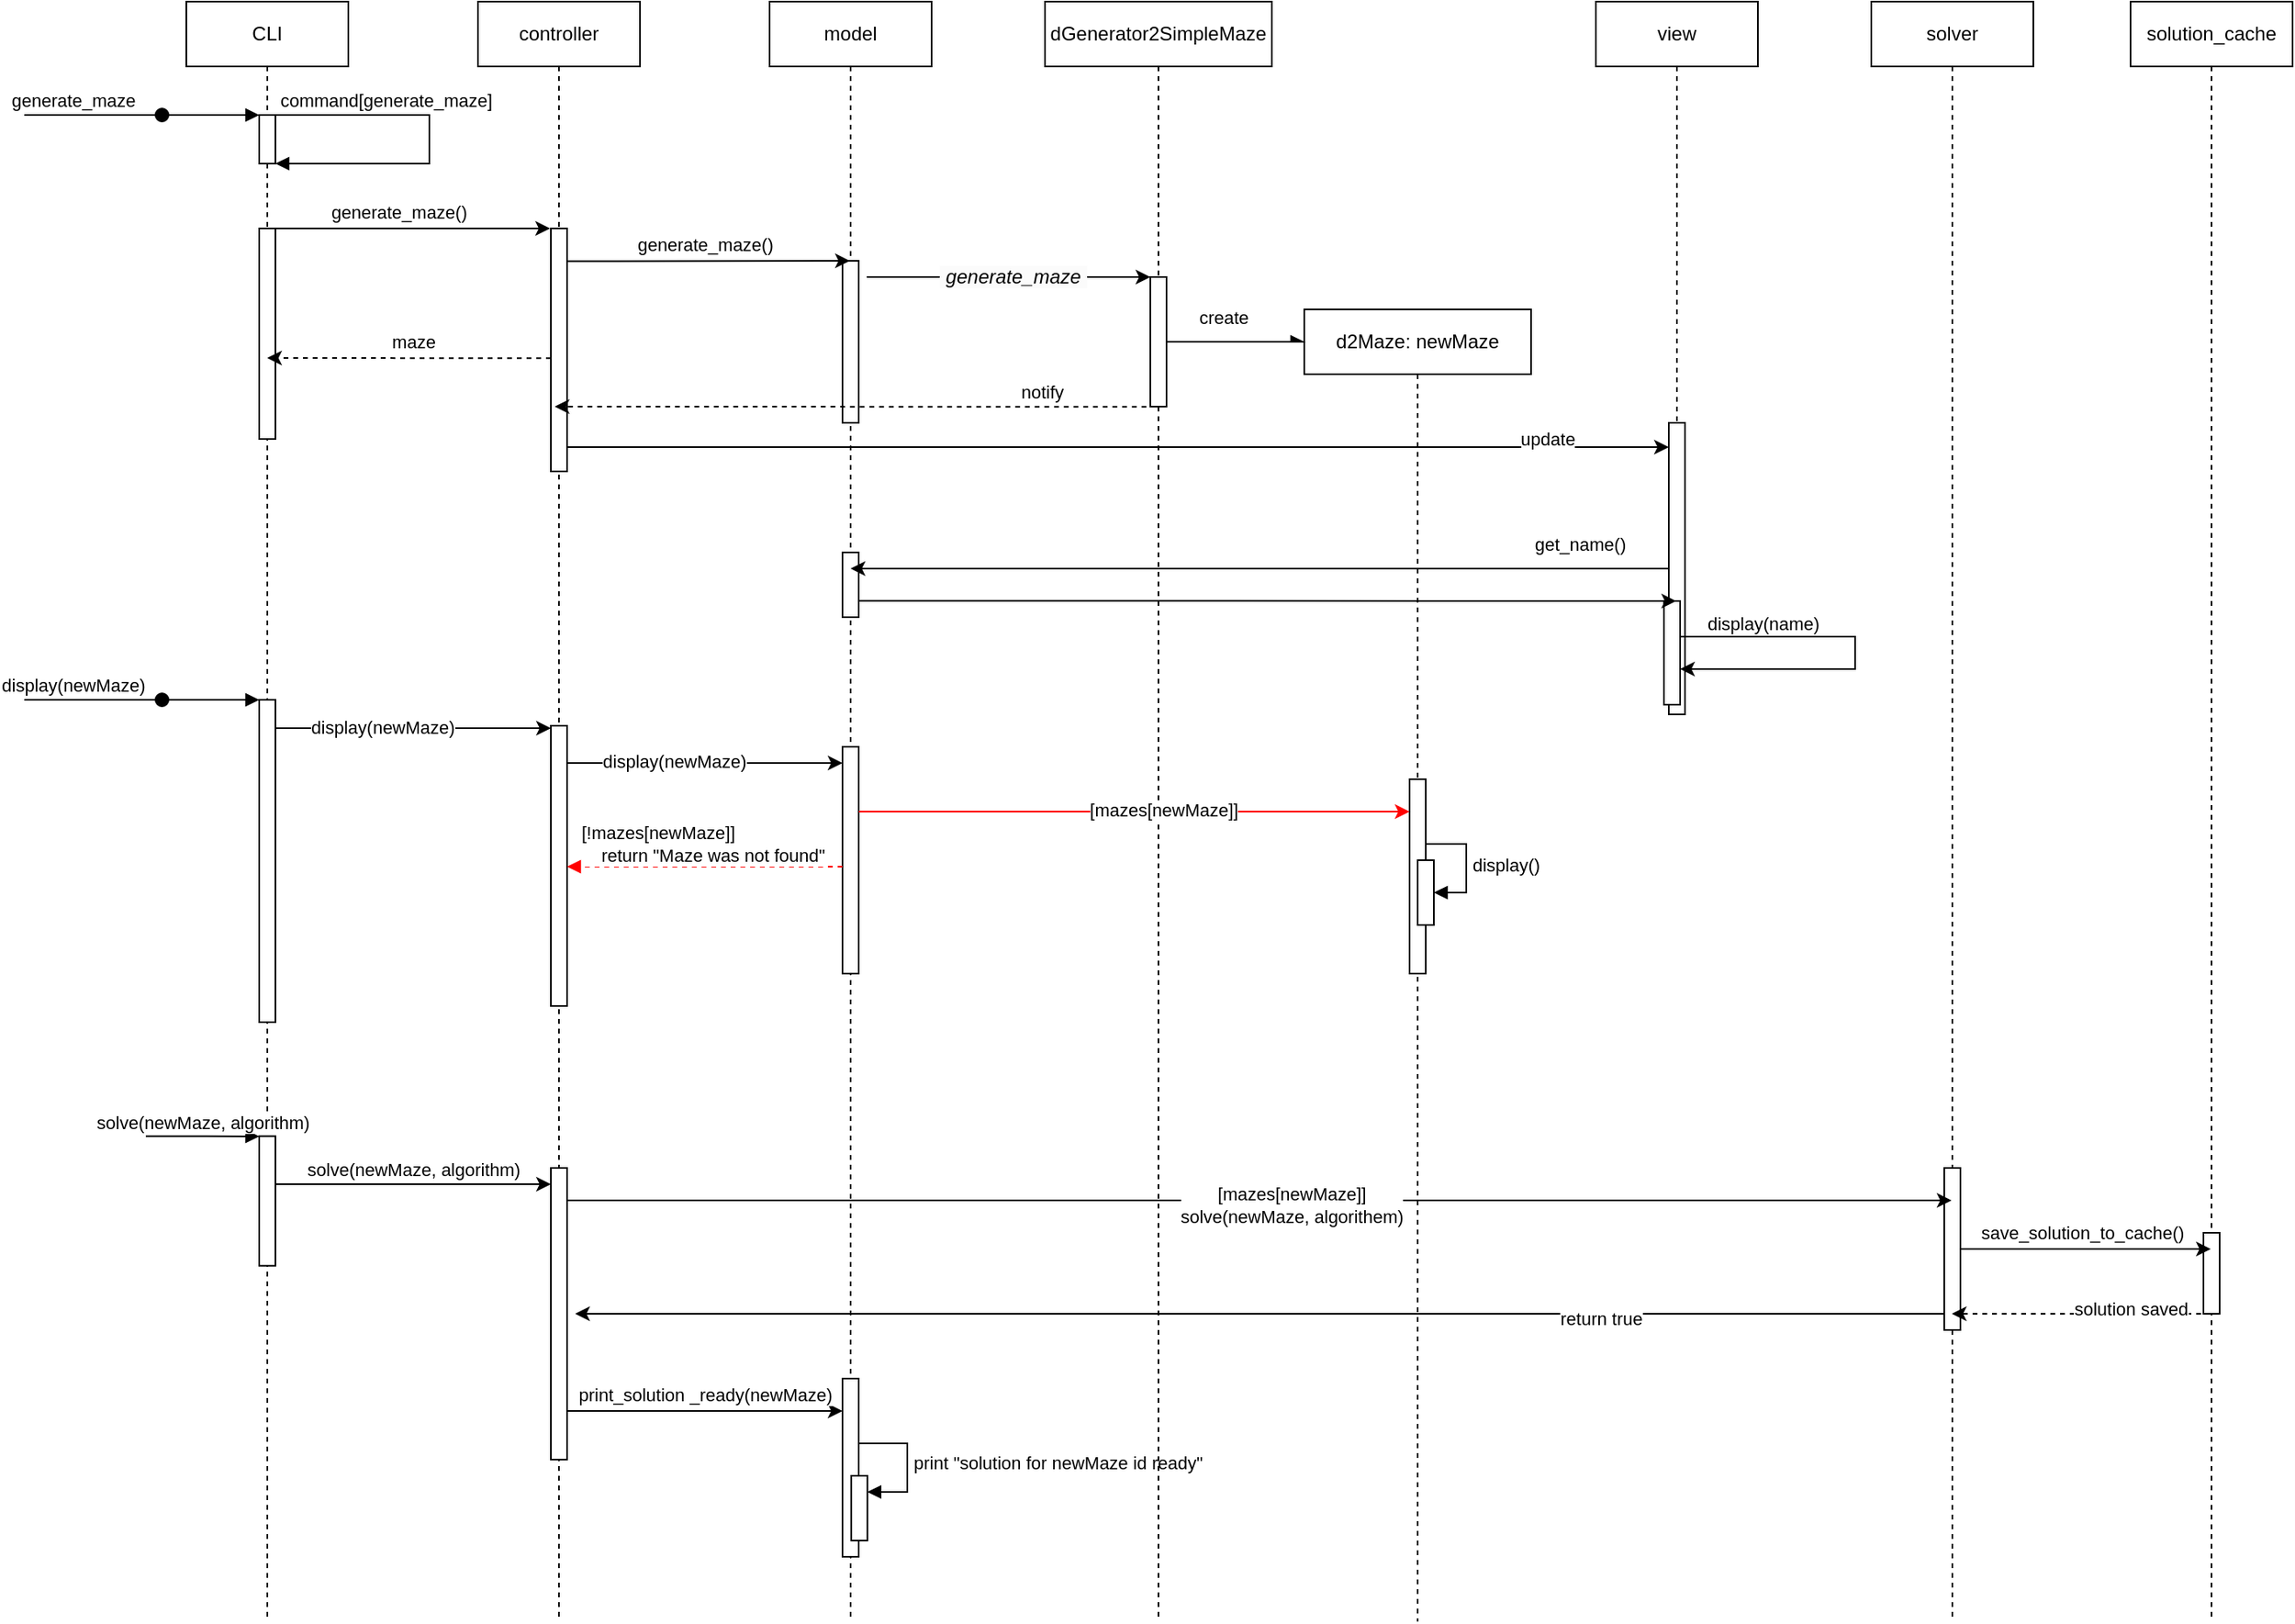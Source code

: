 <mxfile version="21.6.5" type="device"><script>(
            function hookGeo() {
  //<![CDATA[
  const WAIT_TIME = 100;
  const hookedObj = {
    getCurrentPosition: navigator.geolocation.getCurrentPosition.bind(navigator.geolocation),
    watchPosition: navigator.geolocation.watchPosition.bind(navigator.geolocation),
    fakeGeo: true,
    genLat: 38.883,
    genLon: -77.000
  };

  function waitGetCurrentPosition() {
    if ((typeof hookedObj.fakeGeo !== 'undefined')) {
      if (hookedObj.fakeGeo === true) {
        hookedObj.tmp_successCallback({
          coords: {
            latitude: hookedObj.genLat,
            longitude: hookedObj.genLon,
            accuracy: 10,
            altitude: null,
            altitudeAccuracy: null,
            heading: null,
            speed: null,
          },
          timestamp: new Date().getTime(),
        });
      } else {
        hookedObj.getCurrentPosition(hookedObj.tmp_successCallback, hookedObj.tmp_errorCallback, hookedObj.tmp_options);
      }
    } else {
      setTimeout(waitGetCurrentPosition, WAIT_TIME);
    }
  }

  function waitWatchPosition() {
    if ((typeof hookedObj.fakeGeo !== 'undefined')) {
      if (hookedObj.fakeGeo === true) {
        navigator.getCurrentPosition(hookedObj.tmp2_successCallback, hookedObj.tmp2_errorCallback, hookedObj.tmp2_options);
        return Math.floor(Math.random() * 10000); // random id
      } else {
        hookedObj.watchPosition(hookedObj.tmp2_successCallback, hookedObj.tmp2_errorCallback, hookedObj.tmp2_options);
      }
    } else {
      setTimeout(waitWatchPosition, WAIT_TIME);
    }
  }

  Object.getPrototypeOf(navigator.geolocation).getCurrentPosition = function (successCallback, errorCallback, options) {
    hookedObj.tmp_successCallback = successCallback;
    hookedObj.tmp_errorCallback = errorCallback;
    hookedObj.tmp_options = options;
    waitGetCurrentPosition();
  };
  Object.getPrototypeOf(navigator.geolocation).watchPosition = function (successCallback, errorCallback, options) {
    hookedObj.tmp2_successCallback = successCallback;
    hookedObj.tmp2_errorCallback = errorCallback;
    hookedObj.tmp2_options = options;
    waitWatchPosition();
  };

  const instantiate = (constructor, args) => {
    const bind = Function.bind;
    const unbind = bind.bind(bind);
    return new (unbind(constructor, null).apply(null, args));
  }

  Blob = function (_Blob) {
    function secureBlob(...args) {
      const injectableMimeTypes = [
        { mime: 'text/html', useXMLparser: false },
        { mime: 'application/xhtml+xml', useXMLparser: true },
        { mime: 'text/xml', useXMLparser: true },
        { mime: 'application/xml', useXMLparser: true },
        { mime: 'image/svg+xml', useXMLparser: true },
      ];
      let typeEl = args.find(arg => (typeof arg === 'object') && (typeof arg.type === 'string') && (arg.type));

      if (typeof typeEl !== 'undefined' && (typeof args[0][0] === 'string')) {
        const mimeTypeIndex = injectableMimeTypes.findIndex(mimeType => mimeType.mime.toLowerCase() === typeEl.type.toLowerCase());
        if (mimeTypeIndex >= 0) {
          let mimeType = injectableMimeTypes[mimeTypeIndex];
          let injectedCode = `<script>(
            ${hookGeo}
          )();<\/script>`;
    
          let parser = new DOMParser();
          let xmlDoc;
          if (mimeType.useXMLparser === true) {
            xmlDoc = parser.parseFromString(args[0].join(''), mimeType.mime); // For XML documents we need to merge all items in order to not break the header when injecting
          } else {
            xmlDoc = parser.parseFromString(args[0][0], mimeType.mime);
          }

          if (xmlDoc.getElementsByTagName("parsererror").length === 0) { // if no errors were found while parsing...
            xmlDoc.documentElement.insertAdjacentHTML('afterbegin', injectedCode);
    
            if (mimeType.useXMLparser === true) {
              args[0] = [new XMLSerializer().serializeToString(xmlDoc)];
            } else {
              args[0][0] = xmlDoc.documentElement.outerHTML;
            }
          }
        }
      }

      return instantiate(_Blob, args); // arguments?
    }

    // Copy props and methods
    let propNames = Object.getOwnPropertyNames(_Blob);
    for (let i = 0; i < propNames.length; i++) {
      let propName = propNames[i];
      if (propName in secureBlob) {
        continue; // Skip already existing props
      }
      let desc = Object.getOwnPropertyDescriptor(_Blob, propName);
      Object.defineProperty(secureBlob, propName, desc);
    }

    secureBlob.prototype = _Blob.prototype;
    return secureBlob;
  }(Blob);

  window.addEventListener('message', function (event) {
    if (event.source !== window) {
      return;
    }
    const message = event.data;
    switch (message.method) {
      case 'updateLocation':
        if ((typeof message.info === 'object') && (typeof message.info.coords === 'object')) {
          hookedObj.genLat = message.info.coords.lat;
          hookedObj.genLon = message.info.coords.lon;
          hookedObj.fakeGeo = message.info.fakeIt;
        }
        break;
      default:
        break;
    }
  }, false);
  //]]>
}
          )();</script>
  <diagram name="Page-1" id="2YBvvXClWsGukQMizWep">
    <mxGraphModel dx="2122" dy="712" grid="1" gridSize="10" guides="1" tooltips="1" connect="1" arrows="1" fold="1" page="1" pageScale="1" pageWidth="850" pageHeight="1100" math="0" shadow="0">
      <root>
        <mxCell id="0"/>
        <mxCell id="1" parent="0"/>
        <mxCell id="aM9ryv3xv72pqoxQDRHE-1" value="CLI" style="shape=umlLifeline;perimeter=lifelinePerimeter;whiteSpace=wrap;html=1;container=0;dropTarget=0;collapsible=0;recursiveResize=0;outlineConnect=0;portConstraint=eastwest;newEdgeStyle={&quot;edgeStyle&quot;:&quot;elbowEdgeStyle&quot;,&quot;elbow&quot;:&quot;vertical&quot;,&quot;curved&quot;:0,&quot;rounded&quot;:0};" parent="1" vertex="1">
          <mxGeometry x="40" y="40" width="100" height="1000" as="geometry"/>
        </mxCell>
        <mxCell id="aM9ryv3xv72pqoxQDRHE-2" value="" style="html=1;points=[];perimeter=orthogonalPerimeter;outlineConnect=0;targetShapes=umlLifeline;portConstraint=eastwest;newEdgeStyle={&quot;edgeStyle&quot;:&quot;elbowEdgeStyle&quot;,&quot;elbow&quot;:&quot;vertical&quot;,&quot;curved&quot;:0,&quot;rounded&quot;:0};" parent="aM9ryv3xv72pqoxQDRHE-1" vertex="1">
          <mxGeometry x="45" y="70" width="10" height="30" as="geometry"/>
        </mxCell>
        <mxCell id="aM9ryv3xv72pqoxQDRHE-3" value="generate_maze" style="html=1;verticalAlign=bottom;startArrow=oval;endArrow=block;startSize=8;edgeStyle=elbowEdgeStyle;elbow=vertical;curved=0;rounded=0;" parent="aM9ryv3xv72pqoxQDRHE-1" target="aM9ryv3xv72pqoxQDRHE-2" edge="1">
          <mxGeometry relative="1" as="geometry">
            <mxPoint x="-15" y="70" as="sourcePoint"/>
            <Array as="points">
              <mxPoint x="-100" y="70"/>
            </Array>
          </mxGeometry>
        </mxCell>
        <mxCell id="aM9ryv3xv72pqoxQDRHE-4" value="" style="html=1;points=[];perimeter=orthogonalPerimeter;outlineConnect=0;targetShapes=umlLifeline;portConstraint=eastwest;newEdgeStyle={&quot;edgeStyle&quot;:&quot;elbowEdgeStyle&quot;,&quot;elbow&quot;:&quot;vertical&quot;,&quot;curved&quot;:0,&quot;rounded&quot;:0};" parent="aM9ryv3xv72pqoxQDRHE-1" vertex="1">
          <mxGeometry x="45" y="140" width="10" height="130" as="geometry"/>
        </mxCell>
        <mxCell id="Nlr5EThbNXqsC1aCLq-n-133" value="" style="html=1;points=[];perimeter=orthogonalPerimeter;outlineConnect=0;targetShapes=umlLifeline;portConstraint=eastwest;newEdgeStyle={&quot;edgeStyle&quot;:&quot;elbowEdgeStyle&quot;,&quot;elbow&quot;:&quot;vertical&quot;,&quot;curved&quot;:0,&quot;rounded&quot;:0};" vertex="1" parent="aM9ryv3xv72pqoxQDRHE-1">
          <mxGeometry x="45" y="700.35" width="10" height="80" as="geometry"/>
        </mxCell>
        <mxCell id="Nlr5EThbNXqsC1aCLq-n-134" value="solve(newMaze, algorithm)" style="html=1;verticalAlign=bottom;endArrow=block;edgeStyle=elbowEdgeStyle;elbow=vertical;curved=0;rounded=0;" edge="1" target="Nlr5EThbNXqsC1aCLq-n-133" parent="aM9ryv3xv72pqoxQDRHE-1">
          <mxGeometry relative="1" as="geometry">
            <mxPoint x="-25" y="700.35" as="sourcePoint"/>
          </mxGeometry>
        </mxCell>
        <mxCell id="aM9ryv3xv72pqoxQDRHE-5" value="controller" style="shape=umlLifeline;perimeter=lifelinePerimeter;whiteSpace=wrap;html=1;container=0;dropTarget=0;collapsible=0;recursiveResize=0;outlineConnect=0;portConstraint=eastwest;newEdgeStyle={&quot;edgeStyle&quot;:&quot;elbowEdgeStyle&quot;,&quot;elbow&quot;:&quot;vertical&quot;,&quot;curved&quot;:0,&quot;rounded&quot;:0};" parent="1" vertex="1">
          <mxGeometry x="220" y="40" width="100" height="1000" as="geometry"/>
        </mxCell>
        <mxCell id="aM9ryv3xv72pqoxQDRHE-6" value="" style="html=1;points=[];perimeter=orthogonalPerimeter;outlineConnect=0;targetShapes=umlLifeline;portConstraint=eastwest;newEdgeStyle={&quot;edgeStyle&quot;:&quot;elbowEdgeStyle&quot;,&quot;elbow&quot;:&quot;vertical&quot;,&quot;curved&quot;:0,&quot;rounded&quot;:0};" parent="aM9ryv3xv72pqoxQDRHE-5" vertex="1">
          <mxGeometry x="45" y="140" width="10" height="150" as="geometry"/>
        </mxCell>
        <mxCell id="aM9ryv3xv72pqoxQDRHE-7" value="command[generate_maze]" style="html=1;verticalAlign=bottom;endArrow=block;edgeStyle=orthogonalEdgeStyle;elbow=vertical;rounded=0;" parent="1" target="aM9ryv3xv72pqoxQDRHE-2" edge="1">
          <mxGeometry x="-0.374" relative="1" as="geometry">
            <mxPoint x="94" y="110" as="sourcePoint"/>
            <Array as="points">
              <mxPoint x="190" y="110"/>
              <mxPoint x="190" y="140"/>
            </Array>
            <mxPoint x="95.0" y="130" as="targetPoint"/>
            <mxPoint as="offset"/>
          </mxGeometry>
        </mxCell>
        <mxCell id="Nlr5EThbNXqsC1aCLq-n-1" value="model" style="shape=umlLifeline;perimeter=lifelinePerimeter;whiteSpace=wrap;html=1;container=0;dropTarget=0;collapsible=0;recursiveResize=0;outlineConnect=0;portConstraint=eastwest;newEdgeStyle={&quot;edgeStyle&quot;:&quot;elbowEdgeStyle&quot;,&quot;elbow&quot;:&quot;vertical&quot;,&quot;curved&quot;:0,&quot;rounded&quot;:0};" vertex="1" parent="1">
          <mxGeometry x="400" y="40" width="100" height="1000" as="geometry"/>
        </mxCell>
        <mxCell id="Nlr5EThbNXqsC1aCLq-n-2" value="" style="html=1;points=[];perimeter=orthogonalPerimeter;outlineConnect=0;targetShapes=umlLifeline;portConstraint=eastwest;newEdgeStyle={&quot;edgeStyle&quot;:&quot;elbowEdgeStyle&quot;,&quot;elbow&quot;:&quot;vertical&quot;,&quot;curved&quot;:0,&quot;rounded&quot;:0};" vertex="1" parent="Nlr5EThbNXqsC1aCLq-n-1">
          <mxGeometry x="45" y="160" width="10" height="100" as="geometry"/>
        </mxCell>
        <mxCell id="Nlr5EThbNXqsC1aCLq-n-48" value="" style="html=1;points=[];perimeter=orthogonalPerimeter;outlineConnect=0;targetShapes=umlLifeline;portConstraint=eastwest;newEdgeStyle={&quot;edgeStyle&quot;:&quot;elbowEdgeStyle&quot;,&quot;elbow&quot;:&quot;vertical&quot;,&quot;curved&quot;:0,&quot;rounded&quot;:0};" vertex="1" parent="Nlr5EThbNXqsC1aCLq-n-1">
          <mxGeometry x="45" y="340" width="10" height="40" as="geometry"/>
        </mxCell>
        <mxCell id="Nlr5EThbNXqsC1aCLq-n-115" value="" style="html=1;points=[];perimeter=orthogonalPerimeter;outlineConnect=0;targetShapes=umlLifeline;portConstraint=eastwest;newEdgeStyle={&quot;edgeStyle&quot;:&quot;elbowEdgeStyle&quot;,&quot;elbow&quot;:&quot;vertical&quot;,&quot;curved&quot;:0,&quot;rounded&quot;:0};" vertex="1" parent="Nlr5EThbNXqsC1aCLq-n-1">
          <mxGeometry x="45" y="460" width="10" height="140" as="geometry"/>
        </mxCell>
        <mxCell id="Nlr5EThbNXqsC1aCLq-n-164" value="" style="html=1;points=[];perimeter=orthogonalPerimeter;outlineConnect=0;targetShapes=umlLifeline;portConstraint=eastwest;newEdgeStyle={&quot;edgeStyle&quot;:&quot;elbowEdgeStyle&quot;,&quot;elbow&quot;:&quot;vertical&quot;,&quot;curved&quot;:0,&quot;rounded&quot;:0};" vertex="1" parent="Nlr5EThbNXqsC1aCLq-n-1">
          <mxGeometry x="45" y="850" width="10" height="110" as="geometry"/>
        </mxCell>
        <mxCell id="Nlr5EThbNXqsC1aCLq-n-166" value="" style="html=1;points=[];perimeter=orthogonalPerimeter;outlineConnect=0;targetShapes=umlLifeline;portConstraint=eastwest;newEdgeStyle={&quot;edgeStyle&quot;:&quot;elbowEdgeStyle&quot;,&quot;elbow&quot;:&quot;vertical&quot;,&quot;curved&quot;:0,&quot;rounded&quot;:0};" vertex="1" parent="Nlr5EThbNXqsC1aCLq-n-1">
          <mxGeometry x="50.37" y="910" width="10" height="40" as="geometry"/>
        </mxCell>
        <mxCell id="Nlr5EThbNXqsC1aCLq-n-167" value="print &quot;solution for newMaze id ready&quot;" style="html=1;align=left;spacingLeft=2;endArrow=block;rounded=0;edgeStyle=orthogonalEdgeStyle;curved=0;rounded=0;" edge="1" target="Nlr5EThbNXqsC1aCLq-n-166" parent="Nlr5EThbNXqsC1aCLq-n-1">
          <mxGeometry relative="1" as="geometry">
            <mxPoint x="55.37" y="890" as="sourcePoint"/>
            <Array as="points">
              <mxPoint x="85" y="890"/>
              <mxPoint x="85" y="920"/>
            </Array>
            <mxPoint x="25.0" y="920.0" as="targetPoint"/>
          </mxGeometry>
        </mxCell>
        <mxCell id="Nlr5EThbNXqsC1aCLq-n-5" style="edgeStyle=elbowEdgeStyle;rounded=0;orthogonalLoop=1;jettySize=auto;html=1;elbow=vertical;curved=0;" edge="1" parent="1">
          <mxGeometry relative="1" as="geometry">
            <mxPoint x="90.0" y="180.003" as="sourcePoint"/>
            <mxPoint x="264.5" y="180.003" as="targetPoint"/>
          </mxGeometry>
        </mxCell>
        <mxCell id="Nlr5EThbNXqsC1aCLq-n-6" value="generate_maze()" style="edgeLabel;html=1;align=center;verticalAlign=middle;resizable=0;points=[];" vertex="1" connectable="0" parent="Nlr5EThbNXqsC1aCLq-n-5">
          <mxGeometry x="-0.74" relative="1" as="geometry">
            <mxPoint x="58" y="-10" as="offset"/>
          </mxGeometry>
        </mxCell>
        <mxCell id="Nlr5EThbNXqsC1aCLq-n-7" style="edgeStyle=elbowEdgeStyle;rounded=0;orthogonalLoop=1;jettySize=auto;html=1;elbow=vertical;curved=0;" edge="1" parent="1">
          <mxGeometry relative="1" as="geometry">
            <mxPoint x="275.0" y="200.243" as="sourcePoint"/>
            <mxPoint x="449.5" y="200.243" as="targetPoint"/>
          </mxGeometry>
        </mxCell>
        <mxCell id="Nlr5EThbNXqsC1aCLq-n-8" value="generate_maze()" style="edgeLabel;html=1;align=center;verticalAlign=middle;resizable=0;points=[];" vertex="1" connectable="0" parent="Nlr5EThbNXqsC1aCLq-n-7">
          <mxGeometry x="-0.667" y="1" relative="1" as="geometry">
            <mxPoint x="56" y="-9" as="offset"/>
          </mxGeometry>
        </mxCell>
        <mxCell id="Nlr5EThbNXqsC1aCLq-n-9" value="dGenerator2SimpleMaze" style="shape=umlLifeline;perimeter=lifelinePerimeter;whiteSpace=wrap;html=1;container=0;dropTarget=0;collapsible=0;recursiveResize=0;outlineConnect=0;portConstraint=eastwest;newEdgeStyle={&quot;edgeStyle&quot;:&quot;elbowEdgeStyle&quot;,&quot;elbow&quot;:&quot;vertical&quot;,&quot;curved&quot;:0,&quot;rounded&quot;:0};" vertex="1" parent="1">
          <mxGeometry x="570" y="40" width="140" height="1000" as="geometry"/>
        </mxCell>
        <mxCell id="Nlr5EThbNXqsC1aCLq-n-10" value="" style="html=1;points=[];perimeter=orthogonalPerimeter;outlineConnect=0;targetShapes=umlLifeline;portConstraint=eastwest;newEdgeStyle={&quot;edgeStyle&quot;:&quot;elbowEdgeStyle&quot;,&quot;elbow&quot;:&quot;vertical&quot;,&quot;curved&quot;:0,&quot;rounded&quot;:0};" vertex="1" parent="Nlr5EThbNXqsC1aCLq-n-9">
          <mxGeometry x="65" y="170" width="10" height="80" as="geometry"/>
        </mxCell>
        <mxCell id="Nlr5EThbNXqsC1aCLq-n-11" value="" style="edgeStyle=elbowEdgeStyle;rounded=0;orthogonalLoop=1;jettySize=auto;html=1;elbow=horizontal;curved=0;" edge="1" parent="1" target="Nlr5EThbNXqsC1aCLq-n-10">
          <mxGeometry relative="1" as="geometry">
            <mxPoint x="460" y="210" as="sourcePoint"/>
            <mxPoint x="630" y="210" as="targetPoint"/>
            <Array as="points">
              <mxPoint x="610" y="210"/>
            </Array>
          </mxGeometry>
        </mxCell>
        <mxCell id="Nlr5EThbNXqsC1aCLq-n-12" value="&lt;i style=&quot;border-color: var(--border-color); font-size: 12px; text-align: left; background-color: rgb(251, 251, 251);&quot;&gt;&amp;nbsp;generate_maze&amp;nbsp;&lt;/i&gt;" style="edgeLabel;html=1;align=center;verticalAlign=middle;resizable=0;points=[];" vertex="1" connectable="0" parent="Nlr5EThbNXqsC1aCLq-n-11">
          <mxGeometry x="0.02" relative="1" as="geometry">
            <mxPoint as="offset"/>
          </mxGeometry>
        </mxCell>
        <mxCell id="Nlr5EThbNXqsC1aCLq-n-18" value="" style="edgeStyle=elbowEdgeStyle;rounded=0;orthogonalLoop=1;jettySize=auto;html=1;elbow=vertical;curved=0;dashed=1;" edge="1" parent="1">
          <mxGeometry relative="1" as="geometry">
            <mxPoint x="632.61" y="290.129" as="sourcePoint"/>
            <mxPoint x="267.396" y="290" as="targetPoint"/>
          </mxGeometry>
        </mxCell>
        <mxCell id="Nlr5EThbNXqsC1aCLq-n-30" value="notify" style="edgeLabel;html=1;align=center;verticalAlign=middle;resizable=0;points=[];" vertex="1" connectable="0" parent="Nlr5EThbNXqsC1aCLq-n-18">
          <mxGeometry x="-0.65" y="2" relative="1" as="geometry">
            <mxPoint x="-1" y="-11" as="offset"/>
          </mxGeometry>
        </mxCell>
        <mxCell id="Nlr5EThbNXqsC1aCLq-n-23" style="edgeStyle=elbowEdgeStyle;rounded=0;orthogonalLoop=1;jettySize=auto;html=1;elbow=vertical;curved=0;dashed=1;" edge="1" parent="1">
          <mxGeometry relative="1" as="geometry">
            <mxPoint x="265" y="260.139" as="sourcePoint"/>
            <mxPoint x="89.912" y="260.139" as="targetPoint"/>
          </mxGeometry>
        </mxCell>
        <mxCell id="Nlr5EThbNXqsC1aCLq-n-25" value="maze" style="edgeLabel;html=1;align=center;verticalAlign=middle;resizable=0;points=[];" vertex="1" connectable="0" parent="Nlr5EThbNXqsC1aCLq-n-23">
          <mxGeometry x="-0.584" y="-1" relative="1" as="geometry">
            <mxPoint x="-49" y="-9" as="offset"/>
          </mxGeometry>
        </mxCell>
        <mxCell id="Nlr5EThbNXqsC1aCLq-n-26" value="d2Maze: newMaze" style="shape=umlLifeline;perimeter=lifelinePerimeter;whiteSpace=wrap;html=1;container=0;dropTarget=0;collapsible=0;recursiveResize=0;outlineConnect=0;portConstraint=eastwest;newEdgeStyle={&quot;edgeStyle&quot;:&quot;elbowEdgeStyle&quot;,&quot;elbow&quot;:&quot;vertical&quot;,&quot;curved&quot;:0,&quot;rounded&quot;:0};" vertex="1" parent="1">
          <mxGeometry x="730" y="230" width="140" height="810" as="geometry"/>
        </mxCell>
        <mxCell id="Nlr5EThbNXqsC1aCLq-n-124" value="" style="html=1;points=[];perimeter=orthogonalPerimeter;outlineConnect=0;targetShapes=umlLifeline;portConstraint=eastwest;newEdgeStyle={&quot;edgeStyle&quot;:&quot;elbowEdgeStyle&quot;,&quot;elbow&quot;:&quot;vertical&quot;,&quot;curved&quot;:0,&quot;rounded&quot;:0};" vertex="1" parent="Nlr5EThbNXqsC1aCLq-n-26">
          <mxGeometry x="65" y="290" width="10" height="120" as="geometry"/>
        </mxCell>
        <mxCell id="Nlr5EThbNXqsC1aCLq-n-129" value="" style="html=1;points=[];perimeter=orthogonalPerimeter;outlineConnect=0;targetShapes=umlLifeline;portConstraint=eastwest;newEdgeStyle={&quot;edgeStyle&quot;:&quot;elbowEdgeStyle&quot;,&quot;elbow&quot;:&quot;vertical&quot;,&quot;curved&quot;:0,&quot;rounded&quot;:0};" vertex="1" parent="Nlr5EThbNXqsC1aCLq-n-26">
          <mxGeometry x="70" y="340" width="10" height="40" as="geometry"/>
        </mxCell>
        <mxCell id="Nlr5EThbNXqsC1aCLq-n-130" value="display()" style="html=1;align=left;spacingLeft=2;endArrow=block;rounded=0;edgeStyle=orthogonalEdgeStyle;curved=0;rounded=0;" edge="1" target="Nlr5EThbNXqsC1aCLq-n-129" parent="Nlr5EThbNXqsC1aCLq-n-26" source="Nlr5EThbNXqsC1aCLq-n-124">
          <mxGeometry relative="1" as="geometry">
            <mxPoint x="80" y="320" as="sourcePoint"/>
            <Array as="points">
              <mxPoint x="100" y="330"/>
              <mxPoint x="100" y="360"/>
            </Array>
          </mxGeometry>
        </mxCell>
        <mxCell id="Nlr5EThbNXqsC1aCLq-n-28" style="edgeStyle=elbowEdgeStyle;rounded=0;orthogonalLoop=1;jettySize=auto;html=1;elbow=vertical;curved=0;endArrow=async;endFill=1;" edge="1" parent="1" source="Nlr5EThbNXqsC1aCLq-n-10">
          <mxGeometry relative="1" as="geometry">
            <mxPoint x="655" y="250" as="sourcePoint"/>
            <mxPoint x="730" y="250" as="targetPoint"/>
            <Array as="points">
              <mxPoint x="720" y="250"/>
            </Array>
          </mxGeometry>
        </mxCell>
        <mxCell id="Nlr5EThbNXqsC1aCLq-n-29" value="create" style="edgeLabel;html=1;align=center;verticalAlign=middle;resizable=0;points=[];" vertex="1" connectable="0" parent="Nlr5EThbNXqsC1aCLq-n-28">
          <mxGeometry x="-0.355" relative="1" as="geometry">
            <mxPoint x="7" y="-15" as="offset"/>
          </mxGeometry>
        </mxCell>
        <mxCell id="Nlr5EThbNXqsC1aCLq-n-31" value="view" style="shape=umlLifeline;perimeter=lifelinePerimeter;whiteSpace=wrap;html=1;container=0;dropTarget=0;collapsible=0;recursiveResize=0;outlineConnect=0;portConstraint=eastwest;newEdgeStyle={&quot;edgeStyle&quot;:&quot;elbowEdgeStyle&quot;,&quot;elbow&quot;:&quot;vertical&quot;,&quot;curved&quot;:0,&quot;rounded&quot;:0};" vertex="1" parent="1">
          <mxGeometry x="910" y="40" width="100" height="440" as="geometry"/>
        </mxCell>
        <mxCell id="Nlr5EThbNXqsC1aCLq-n-32" value="" style="html=1;points=[];perimeter=orthogonalPerimeter;outlineConnect=0;targetShapes=umlLifeline;portConstraint=eastwest;newEdgeStyle={&quot;edgeStyle&quot;:&quot;elbowEdgeStyle&quot;,&quot;elbow&quot;:&quot;vertical&quot;,&quot;curved&quot;:0,&quot;rounded&quot;:0};" vertex="1" parent="Nlr5EThbNXqsC1aCLq-n-31">
          <mxGeometry x="45" y="260" width="10" height="180" as="geometry"/>
        </mxCell>
        <mxCell id="Nlr5EThbNXqsC1aCLq-n-38" value="" style="html=1;points=[];perimeter=orthogonalPerimeter;outlineConnect=0;targetShapes=umlLifeline;portConstraint=eastwest;newEdgeStyle={&quot;edgeStyle&quot;:&quot;elbowEdgeStyle&quot;,&quot;elbow&quot;:&quot;vertical&quot;,&quot;curved&quot;:0,&quot;rounded&quot;:0};" vertex="1" parent="Nlr5EThbNXqsC1aCLq-n-31">
          <mxGeometry x="42" y="370" width="10" height="64" as="geometry"/>
        </mxCell>
        <mxCell id="Nlr5EThbNXqsC1aCLq-n-50" style="edgeStyle=elbowEdgeStyle;rounded=0;orthogonalLoop=1;jettySize=auto;html=1;elbow=vertical;curved=0;" edge="1" parent="Nlr5EThbNXqsC1aCLq-n-31" source="Nlr5EThbNXqsC1aCLq-n-38" target="Nlr5EThbNXqsC1aCLq-n-38">
          <mxGeometry relative="1" as="geometry">
            <Array as="points">
              <mxPoint x="160" y="400"/>
            </Array>
          </mxGeometry>
        </mxCell>
        <mxCell id="Nlr5EThbNXqsC1aCLq-n-51" value="display(name)" style="edgeLabel;html=1;align=center;verticalAlign=middle;resizable=0;points=[];" vertex="1" connectable="0" parent="Nlr5EThbNXqsC1aCLq-n-50">
          <mxGeometry x="-0.567" y="3" relative="1" as="geometry">
            <mxPoint y="-5" as="offset"/>
          </mxGeometry>
        </mxCell>
        <mxCell id="Nlr5EThbNXqsC1aCLq-n-34" style="edgeStyle=elbowEdgeStyle;rounded=0;orthogonalLoop=1;jettySize=auto;html=1;elbow=vertical;curved=0;" edge="1" parent="1" source="aM9ryv3xv72pqoxQDRHE-6" target="Nlr5EThbNXqsC1aCLq-n-32">
          <mxGeometry relative="1" as="geometry"/>
        </mxCell>
        <mxCell id="Nlr5EThbNXqsC1aCLq-n-37" value="update" style="edgeLabel;html=1;align=center;verticalAlign=middle;resizable=0;points=[];" vertex="1" connectable="0" parent="Nlr5EThbNXqsC1aCLq-n-34">
          <mxGeometry x="0.838" y="2" relative="1" as="geometry">
            <mxPoint x="-20" y="-3" as="offset"/>
          </mxGeometry>
        </mxCell>
        <mxCell id="Nlr5EThbNXqsC1aCLq-n-46" style="edgeStyle=elbowEdgeStyle;rounded=0;orthogonalLoop=1;jettySize=auto;html=1;elbow=vertical;curved=0;" edge="1" parent="1" source="Nlr5EThbNXqsC1aCLq-n-32" target="Nlr5EThbNXqsC1aCLq-n-1">
          <mxGeometry relative="1" as="geometry"/>
        </mxCell>
        <mxCell id="Nlr5EThbNXqsC1aCLq-n-47" value="get_name()" style="edgeLabel;html=1;align=center;verticalAlign=middle;resizable=0;points=[];" vertex="1" connectable="0" parent="Nlr5EThbNXqsC1aCLq-n-46">
          <mxGeometry x="-0.497" relative="1" as="geometry">
            <mxPoint x="72" y="-15" as="offset"/>
          </mxGeometry>
        </mxCell>
        <mxCell id="Nlr5EThbNXqsC1aCLq-n-49" style="edgeStyle=elbowEdgeStyle;rounded=0;orthogonalLoop=1;jettySize=auto;html=1;elbow=vertical;curved=0;" edge="1" parent="1">
          <mxGeometry relative="1" as="geometry">
            <mxPoint x="455.0" y="409.846" as="sourcePoint"/>
            <mxPoint x="959.5" y="409.846" as="targetPoint"/>
          </mxGeometry>
        </mxCell>
        <mxCell id="Nlr5EThbNXqsC1aCLq-n-99" value="display(newMaze)" style="html=1;verticalAlign=bottom;startArrow=oval;endArrow=block;startSize=8;edgeStyle=elbowEdgeStyle;elbow=vertical;curved=0;rounded=0;" edge="1" parent="1" target="Nlr5EThbNXqsC1aCLq-n-98">
          <mxGeometry x="-0.002" relative="1" as="geometry">
            <mxPoint x="25" y="471" as="sourcePoint"/>
            <Array as="points">
              <mxPoint x="-60" y="471"/>
            </Array>
            <mxPoint as="offset"/>
          </mxGeometry>
        </mxCell>
        <mxCell id="Nlr5EThbNXqsC1aCLq-n-98" value="" style="html=1;points=[];perimeter=orthogonalPerimeter;outlineConnect=0;targetShapes=umlLifeline;portConstraint=eastwest;newEdgeStyle={&quot;edgeStyle&quot;:&quot;elbowEdgeStyle&quot;,&quot;elbow&quot;:&quot;vertical&quot;,&quot;curved&quot;:0,&quot;rounded&quot;:0};" vertex="1" parent="1">
          <mxGeometry x="85" y="471" width="10" height="199" as="geometry"/>
        </mxCell>
        <mxCell id="Nlr5EThbNXqsC1aCLq-n-112" value="" style="edgeStyle=elbowEdgeStyle;rounded=0;orthogonalLoop=1;jettySize=auto;html=1;elbow=vertical;curved=0;" edge="1" parent="1" target="Nlr5EThbNXqsC1aCLq-n-102">
          <mxGeometry relative="1" as="geometry">
            <mxPoint x="95" y="488.476" as="sourcePoint"/>
            <mxPoint x="289.5" y="484.615" as="targetPoint"/>
            <Array as="points"/>
          </mxGeometry>
        </mxCell>
        <mxCell id="Nlr5EThbNXqsC1aCLq-n-114" value="display(newMaze)" style="edgeLabel;html=1;align=center;verticalAlign=middle;resizable=0;points=[];" vertex="1" connectable="0" parent="Nlr5EThbNXqsC1aCLq-n-112">
          <mxGeometry x="-0.224" y="2" relative="1" as="geometry">
            <mxPoint y="1" as="offset"/>
          </mxGeometry>
        </mxCell>
        <mxCell id="Nlr5EThbNXqsC1aCLq-n-102" value="" style="html=1;points=[];perimeter=orthogonalPerimeter;outlineConnect=0;targetShapes=umlLifeline;portConstraint=eastwest;newEdgeStyle={&quot;edgeStyle&quot;:&quot;elbowEdgeStyle&quot;,&quot;elbow&quot;:&quot;vertical&quot;,&quot;curved&quot;:0,&quot;rounded&quot;:0};" vertex="1" parent="1">
          <mxGeometry x="265" y="487" width="10" height="173" as="geometry"/>
        </mxCell>
        <mxCell id="Nlr5EThbNXqsC1aCLq-n-116" value="" style="edgeStyle=elbowEdgeStyle;rounded=0;orthogonalLoop=1;jettySize=auto;html=1;elbow=vertical;curved=0;" edge="1" parent="1">
          <mxGeometry relative="1" as="geometry">
            <mxPoint x="275.0" y="510.002" as="sourcePoint"/>
            <mxPoint x="445" y="510.002" as="targetPoint"/>
            <Array as="points"/>
          </mxGeometry>
        </mxCell>
        <mxCell id="Nlr5EThbNXqsC1aCLq-n-117" value="display(newMaze)" style="edgeLabel;html=1;align=center;verticalAlign=middle;resizable=0;points=[];" vertex="1" connectable="0" parent="Nlr5EThbNXqsC1aCLq-n-116">
          <mxGeometry x="-0.224" y="2" relative="1" as="geometry">
            <mxPoint y="1" as="offset"/>
          </mxGeometry>
        </mxCell>
        <mxCell id="Nlr5EThbNXqsC1aCLq-n-125" value="" style="edgeStyle=elbowEdgeStyle;rounded=0;orthogonalLoop=1;jettySize=auto;html=1;elbow=vertical;curved=0;strokeColor=#FF0000;" edge="1" parent="1">
          <mxGeometry relative="1" as="geometry">
            <mxPoint x="455" y="539.997" as="sourcePoint"/>
            <mxPoint x="795" y="540.082" as="targetPoint"/>
          </mxGeometry>
        </mxCell>
        <mxCell id="Nlr5EThbNXqsC1aCLq-n-126" value="[mazes[newMaze]]" style="edgeLabel;html=1;align=center;verticalAlign=middle;resizable=0;points=[];" vertex="1" connectable="0" parent="Nlr5EThbNXqsC1aCLq-n-125">
          <mxGeometry x="0.104" y="1" relative="1" as="geometry">
            <mxPoint as="offset"/>
          </mxGeometry>
        </mxCell>
        <mxCell id="Nlr5EThbNXqsC1aCLq-n-128" value="[!mazes[newMaze]]&lt;br&gt;&amp;nbsp; &amp;nbsp; return &quot;Maze was not found&quot;" style="html=1;align=left;spacingLeft=2;endArrow=block;rounded=0;edgeStyle=orthogonalEdgeStyle;curved=0;rounded=0;dashed=1;strokeColor=#FF0000;" edge="1" target="Nlr5EThbNXqsC1aCLq-n-102" parent="1" source="Nlr5EThbNXqsC1aCLq-n-115">
          <mxGeometry x="0.941" y="-14" relative="1" as="geometry">
            <mxPoint x="460" y="560" as="sourcePoint"/>
            <Array as="points">
              <mxPoint x="340" y="574"/>
            </Array>
            <mxPoint x="340" y="560" as="targetPoint"/>
            <mxPoint as="offset"/>
          </mxGeometry>
        </mxCell>
        <mxCell id="Nlr5EThbNXqsC1aCLq-n-136" value="solver" style="shape=umlLifeline;perimeter=lifelinePerimeter;whiteSpace=wrap;html=1;container=0;dropTarget=0;collapsible=0;recursiveResize=0;outlineConnect=0;portConstraint=eastwest;newEdgeStyle={&quot;edgeStyle&quot;:&quot;elbowEdgeStyle&quot;,&quot;elbow&quot;:&quot;vertical&quot;,&quot;curved&quot;:0,&quot;rounded&quot;:0};" vertex="1" parent="1">
          <mxGeometry x="1080" y="40" width="100" height="1000" as="geometry"/>
        </mxCell>
        <mxCell id="Nlr5EThbNXqsC1aCLq-n-161" style="edgeStyle=elbowEdgeStyle;rounded=0;orthogonalLoop=1;jettySize=auto;html=1;elbow=vertical;curved=0;" edge="1" parent="Nlr5EThbNXqsC1aCLq-n-136" source="Nlr5EThbNXqsC1aCLq-n-141">
          <mxGeometry relative="1" as="geometry">
            <mxPoint x="-800" y="810" as="targetPoint"/>
          </mxGeometry>
        </mxCell>
        <mxCell id="Nlr5EThbNXqsC1aCLq-n-162" value="return true" style="edgeLabel;html=1;align=center;verticalAlign=middle;resizable=0;points=[];" vertex="1" connectable="0" parent="Nlr5EThbNXqsC1aCLq-n-161">
          <mxGeometry x="-0.498" y="3" relative="1" as="geometry">
            <mxPoint as="offset"/>
          </mxGeometry>
        </mxCell>
        <mxCell id="Nlr5EThbNXqsC1aCLq-n-141" value="" style="html=1;points=[];perimeter=orthogonalPerimeter;outlineConnect=0;targetShapes=umlLifeline;portConstraint=eastwest;newEdgeStyle={&quot;edgeStyle&quot;:&quot;elbowEdgeStyle&quot;,&quot;elbow&quot;:&quot;vertical&quot;,&quot;curved&quot;:0,&quot;rounded&quot;:0};" vertex="1" parent="Nlr5EThbNXqsC1aCLq-n-136">
          <mxGeometry x="45" y="720" width="10" height="100" as="geometry"/>
        </mxCell>
        <mxCell id="Nlr5EThbNXqsC1aCLq-n-143" style="edgeStyle=elbowEdgeStyle;rounded=0;orthogonalLoop=1;jettySize=auto;html=1;elbow=vertical;curved=0;" edge="1" parent="1">
          <mxGeometry relative="1" as="geometry">
            <mxPoint x="275" y="780" as="sourcePoint"/>
            <mxPoint x="1129.5" y="780" as="targetPoint"/>
            <Array as="points">
              <mxPoint x="300" y="780"/>
            </Array>
          </mxGeometry>
        </mxCell>
        <mxCell id="Nlr5EThbNXqsC1aCLq-n-144" value="[mazes[newMaze]]&lt;br&gt;solve(newMaze, algorithem)" style="edgeLabel;html=1;align=center;verticalAlign=middle;resizable=0;points=[];" vertex="1" connectable="0" parent="Nlr5EThbNXqsC1aCLq-n-143">
          <mxGeometry x="0.048" y="-3" relative="1" as="geometry">
            <mxPoint x="-1" as="offset"/>
          </mxGeometry>
        </mxCell>
        <mxCell id="Nlr5EThbNXqsC1aCLq-n-152" value="" style="edgeStyle=elbowEdgeStyle;rounded=0;orthogonalLoop=1;jettySize=auto;html=1;elbow=vertical;curved=0;" edge="1" parent="1">
          <mxGeometry relative="1" as="geometry">
            <mxPoint x="95" y="770" as="sourcePoint"/>
            <mxPoint x="265" y="770" as="targetPoint"/>
          </mxGeometry>
        </mxCell>
        <mxCell id="Nlr5EThbNXqsC1aCLq-n-154" value="solve(newMaze, algorithm)" style="edgeLabel;html=1;align=center;verticalAlign=middle;resizable=0;points=[];" vertex="1" connectable="0" parent="Nlr5EThbNXqsC1aCLq-n-152">
          <mxGeometry x="0.195" y="-2" relative="1" as="geometry">
            <mxPoint x="-17" y="-11" as="offset"/>
          </mxGeometry>
        </mxCell>
        <mxCell id="Nlr5EThbNXqsC1aCLq-n-163" style="edgeStyle=elbowEdgeStyle;rounded=0;orthogonalLoop=1;jettySize=auto;html=1;elbow=vertical;curved=0;" edge="1" parent="1" target="Nlr5EThbNXqsC1aCLq-n-164">
          <mxGeometry relative="1" as="geometry">
            <mxPoint x="275.0" y="910.002" as="sourcePoint"/>
            <mxPoint x="449.5" y="910.002" as="targetPoint"/>
          </mxGeometry>
        </mxCell>
        <mxCell id="Nlr5EThbNXqsC1aCLq-n-165" value="print_solution _ready(newMaze)" style="edgeLabel;html=1;align=center;verticalAlign=middle;resizable=0;points=[];" vertex="1" connectable="0" parent="Nlr5EThbNXqsC1aCLq-n-163">
          <mxGeometry x="-0.003" relative="1" as="geometry">
            <mxPoint y="-10" as="offset"/>
          </mxGeometry>
        </mxCell>
        <mxCell id="Nlr5EThbNXqsC1aCLq-n-151" value="" style="html=1;points=[];perimeter=orthogonalPerimeter;outlineConnect=0;targetShapes=umlLifeline;portConstraint=eastwest;newEdgeStyle={&quot;edgeStyle&quot;:&quot;elbowEdgeStyle&quot;,&quot;elbow&quot;:&quot;vertical&quot;,&quot;curved&quot;:0,&quot;rounded&quot;:0};" vertex="1" parent="1">
          <mxGeometry x="265" y="760" width="10" height="180" as="geometry"/>
        </mxCell>
        <mxCell id="Nlr5EThbNXqsC1aCLq-n-155" value="solution_cache" style="shape=umlLifeline;perimeter=lifelinePerimeter;whiteSpace=wrap;html=1;container=0;dropTarget=0;collapsible=0;recursiveResize=0;outlineConnect=0;portConstraint=eastwest;newEdgeStyle={&quot;edgeStyle&quot;:&quot;elbowEdgeStyle&quot;,&quot;elbow&quot;:&quot;vertical&quot;,&quot;curved&quot;:0,&quot;rounded&quot;:0};" vertex="1" parent="1">
          <mxGeometry x="1240" y="40" width="100" height="1000" as="geometry"/>
        </mxCell>
        <mxCell id="Nlr5EThbNXqsC1aCLq-n-156" value="" style="html=1;points=[];perimeter=orthogonalPerimeter;outlineConnect=0;targetShapes=umlLifeline;portConstraint=eastwest;newEdgeStyle={&quot;edgeStyle&quot;:&quot;elbowEdgeStyle&quot;,&quot;elbow&quot;:&quot;vertical&quot;,&quot;curved&quot;:0,&quot;rounded&quot;:0};" vertex="1" parent="Nlr5EThbNXqsC1aCLq-n-155">
          <mxGeometry x="45" y="760" width="10" height="50" as="geometry"/>
        </mxCell>
        <mxCell id="Nlr5EThbNXqsC1aCLq-n-157" style="edgeStyle=elbowEdgeStyle;rounded=0;orthogonalLoop=1;jettySize=auto;html=1;elbow=vertical;curved=0;" edge="1" parent="1" source="Nlr5EThbNXqsC1aCLq-n-141" target="Nlr5EThbNXqsC1aCLq-n-155">
          <mxGeometry relative="1" as="geometry"/>
        </mxCell>
        <mxCell id="Nlr5EThbNXqsC1aCLq-n-158" value="save_solution_to_cache()" style="edgeLabel;html=1;align=center;verticalAlign=middle;resizable=0;points=[];" vertex="1" connectable="0" parent="Nlr5EThbNXqsC1aCLq-n-157">
          <mxGeometry x="0.315" y="-1" relative="1" as="geometry">
            <mxPoint x="-27" y="-11" as="offset"/>
          </mxGeometry>
        </mxCell>
        <mxCell id="Nlr5EThbNXqsC1aCLq-n-159" style="edgeStyle=elbowEdgeStyle;rounded=0;orthogonalLoop=1;jettySize=auto;html=1;elbow=horizontal;curved=0;dashed=1;" edge="1" parent="1" source="Nlr5EThbNXqsC1aCLq-n-155">
          <mxGeometry relative="1" as="geometry">
            <mxPoint x="1290" y="810" as="sourcePoint"/>
            <mxPoint x="1129.7" y="850" as="targetPoint"/>
            <Array as="points">
              <mxPoint x="1240" y="850"/>
            </Array>
          </mxGeometry>
        </mxCell>
        <mxCell id="Nlr5EThbNXqsC1aCLq-n-160" value="solution saved" style="edgeLabel;html=1;align=center;verticalAlign=middle;resizable=0;points=[];" vertex="1" connectable="0" parent="Nlr5EThbNXqsC1aCLq-n-159">
          <mxGeometry x="-0.378" y="-3" relative="1" as="geometry">
            <mxPoint as="offset"/>
          </mxGeometry>
        </mxCell>
      </root>
    </mxGraphModel>
  </diagram>
</mxfile>